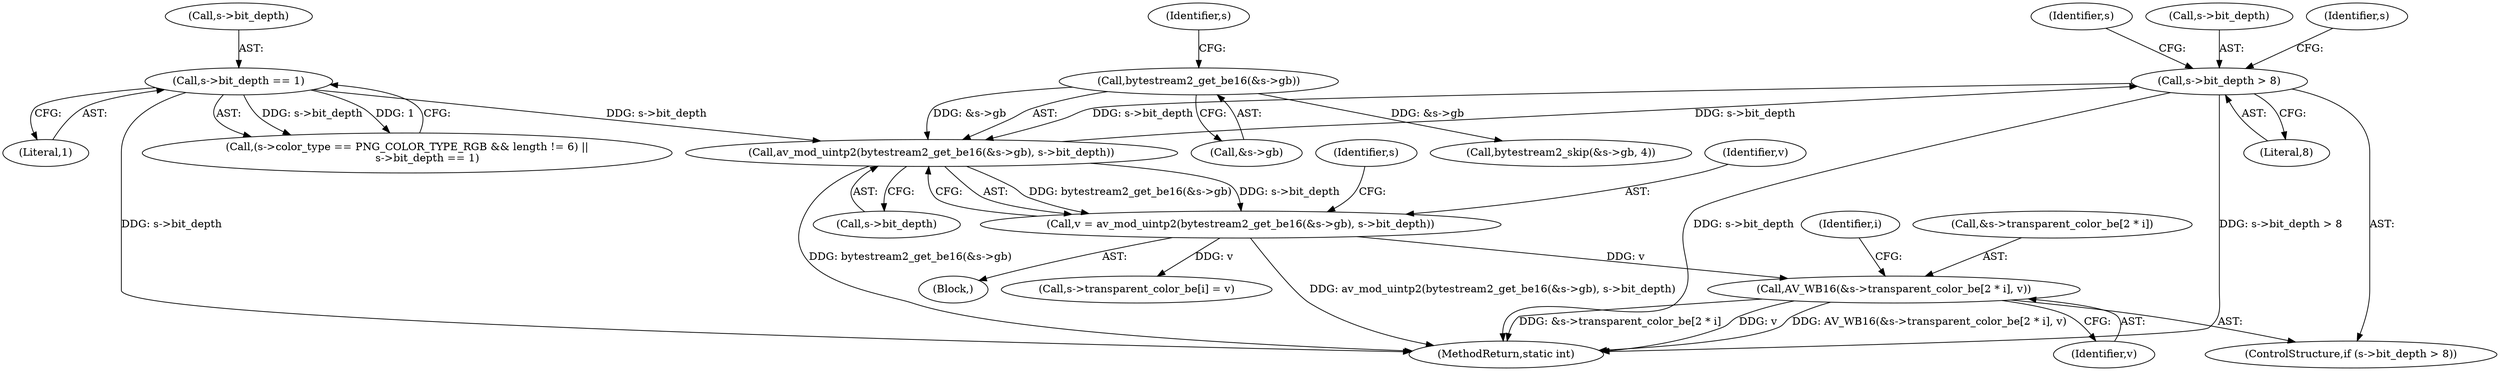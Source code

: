digraph "0_FFmpeg_e477f09d0b3619f3d29173b2cd593e17e2d1978e_0@array" {
"1000261" [label="(Call,AV_WB16(&s->transparent_color_be[2 * i], v))"];
"1000244" [label="(Call,v = av_mod_uintp2(bytestream2_get_be16(&s->gb), s->bit_depth))"];
"1000246" [label="(Call,av_mod_uintp2(bytestream2_get_be16(&s->gb), s->bit_depth))"];
"1000247" [label="(Call,bytestream2_get_be16(&s->gb))"];
"1000225" [label="(Call,s->bit_depth == 1)"];
"1000256" [label="(Call,s->bit_depth > 8)"];
"1000242" [label="(Identifier,i)"];
"1000243" [label="(Block,)"];
"1000247" [label="(Call,bytestream2_get_be16(&s->gb))"];
"1000258" [label="(Identifier,s)"];
"1000246" [label="(Call,av_mod_uintp2(bytestream2_get_be16(&s->gb), s->bit_depth))"];
"1000257" [label="(Call,s->bit_depth)"];
"1000252" [label="(Call,s->bit_depth)"];
"1000256" [label="(Call,s->bit_depth > 8)"];
"1000270" [label="(Identifier,v)"];
"1000215" [label="(Call,(s->color_type == PNG_COLOR_TYPE_RGB && length != 6) ||\n            s->bit_depth == 1)"];
"1000225" [label="(Call,s->bit_depth == 1)"];
"1000248" [label="(Call,&s->gb)"];
"1000245" [label="(Identifier,v)"];
"1000229" [label="(Literal,1)"];
"1000265" [label="(Identifier,s)"];
"1000255" [label="(ControlStructure,if (s->bit_depth > 8))"];
"1000275" [label="(Identifier,s)"];
"1000244" [label="(Call,v = av_mod_uintp2(bytestream2_get_be16(&s->gb), s->bit_depth))"];
"1000253" [label="(Identifier,s)"];
"1000272" [label="(Call,s->transparent_color_be[i] = v)"];
"1000226" [label="(Call,s->bit_depth)"];
"1000283" [label="(Call,bytestream2_skip(&s->gb, 4))"];
"1000261" [label="(Call,AV_WB16(&s->transparent_color_be[2 * i], v))"];
"1000260" [label="(Literal,8)"];
"1000262" [label="(Call,&s->transparent_color_be[2 * i])"];
"1000296" [label="(MethodReturn,static int)"];
"1000261" -> "1000255"  [label="AST: "];
"1000261" -> "1000270"  [label="CFG: "];
"1000262" -> "1000261"  [label="AST: "];
"1000270" -> "1000261"  [label="AST: "];
"1000242" -> "1000261"  [label="CFG: "];
"1000261" -> "1000296"  [label="DDG: &s->transparent_color_be[2 * i]"];
"1000261" -> "1000296"  [label="DDG: v"];
"1000261" -> "1000296"  [label="DDG: AV_WB16(&s->transparent_color_be[2 * i], v)"];
"1000244" -> "1000261"  [label="DDG: v"];
"1000244" -> "1000243"  [label="AST: "];
"1000244" -> "1000246"  [label="CFG: "];
"1000245" -> "1000244"  [label="AST: "];
"1000246" -> "1000244"  [label="AST: "];
"1000258" -> "1000244"  [label="CFG: "];
"1000244" -> "1000296"  [label="DDG: av_mod_uintp2(bytestream2_get_be16(&s->gb), s->bit_depth)"];
"1000246" -> "1000244"  [label="DDG: bytestream2_get_be16(&s->gb)"];
"1000246" -> "1000244"  [label="DDG: s->bit_depth"];
"1000244" -> "1000272"  [label="DDG: v"];
"1000246" -> "1000252"  [label="CFG: "];
"1000247" -> "1000246"  [label="AST: "];
"1000252" -> "1000246"  [label="AST: "];
"1000246" -> "1000296"  [label="DDG: bytestream2_get_be16(&s->gb)"];
"1000247" -> "1000246"  [label="DDG: &s->gb"];
"1000225" -> "1000246"  [label="DDG: s->bit_depth"];
"1000256" -> "1000246"  [label="DDG: s->bit_depth"];
"1000246" -> "1000256"  [label="DDG: s->bit_depth"];
"1000247" -> "1000248"  [label="CFG: "];
"1000248" -> "1000247"  [label="AST: "];
"1000253" -> "1000247"  [label="CFG: "];
"1000247" -> "1000283"  [label="DDG: &s->gb"];
"1000225" -> "1000215"  [label="AST: "];
"1000225" -> "1000229"  [label="CFG: "];
"1000226" -> "1000225"  [label="AST: "];
"1000229" -> "1000225"  [label="AST: "];
"1000215" -> "1000225"  [label="CFG: "];
"1000225" -> "1000296"  [label="DDG: s->bit_depth"];
"1000225" -> "1000215"  [label="DDG: s->bit_depth"];
"1000225" -> "1000215"  [label="DDG: 1"];
"1000256" -> "1000255"  [label="AST: "];
"1000256" -> "1000260"  [label="CFG: "];
"1000257" -> "1000256"  [label="AST: "];
"1000260" -> "1000256"  [label="AST: "];
"1000265" -> "1000256"  [label="CFG: "];
"1000275" -> "1000256"  [label="CFG: "];
"1000256" -> "1000296"  [label="DDG: s->bit_depth"];
"1000256" -> "1000296"  [label="DDG: s->bit_depth > 8"];
}
